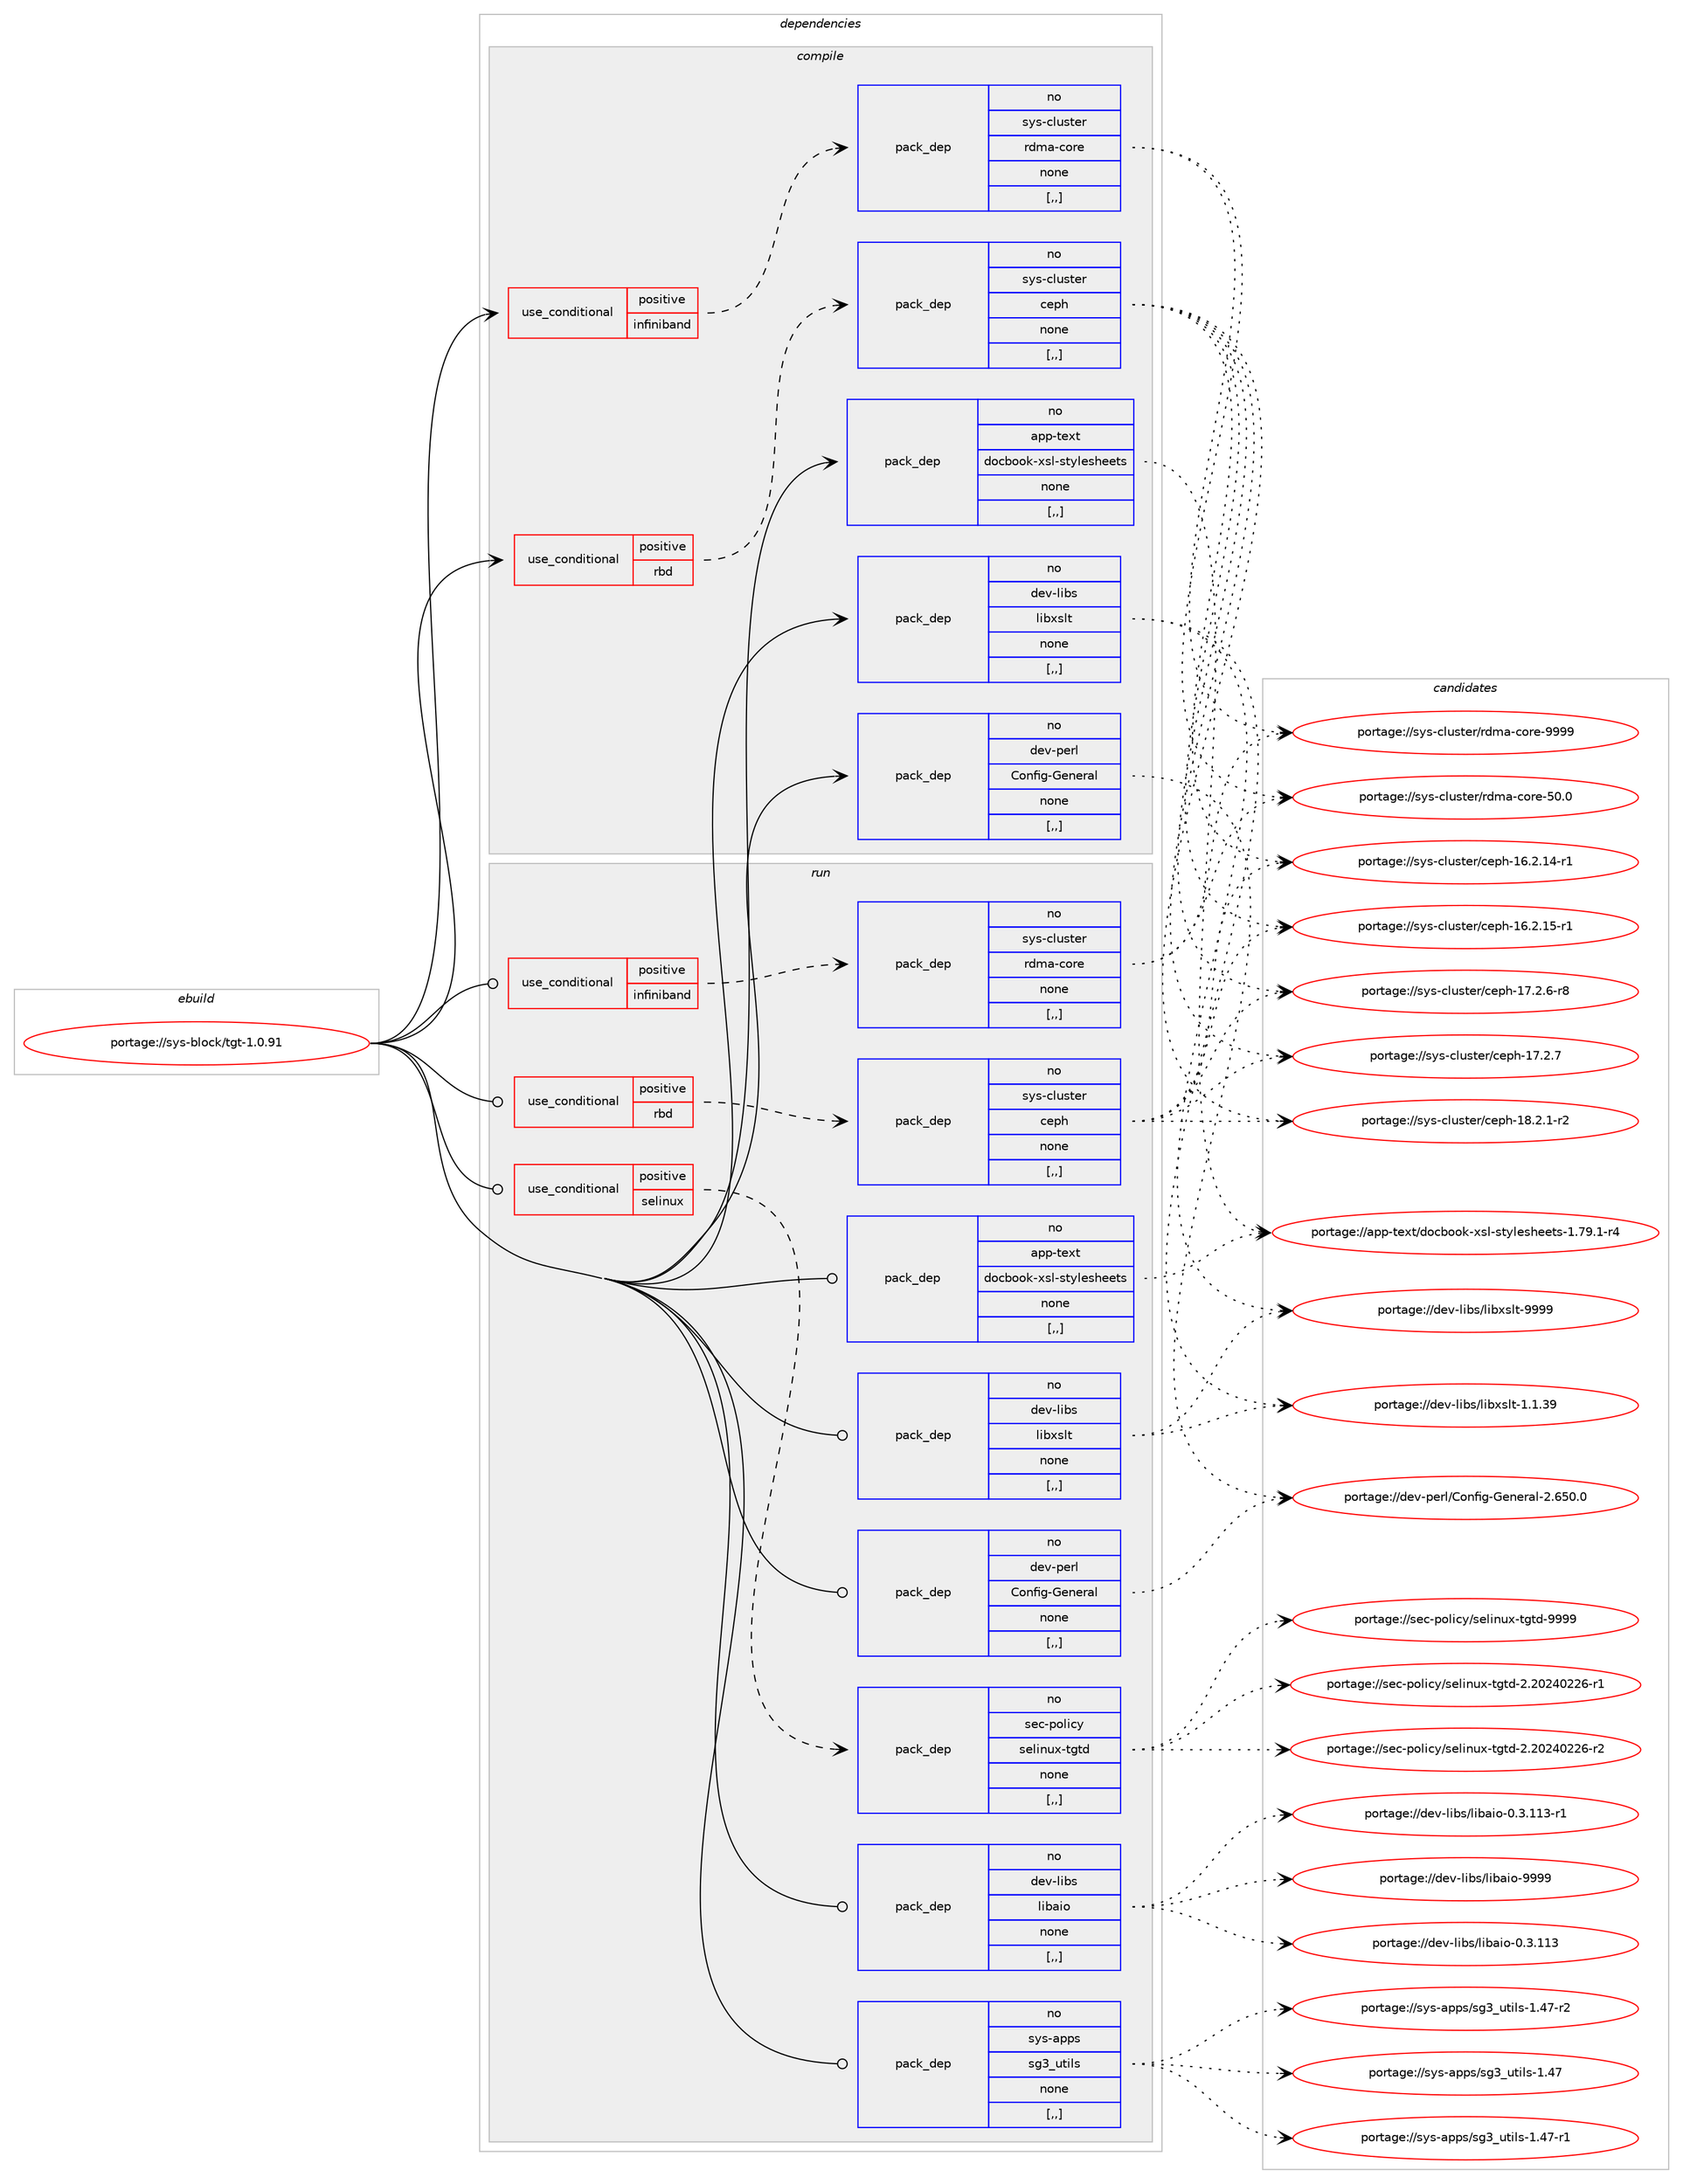 digraph prolog {

# *************
# Graph options
# *************

newrank=true;
concentrate=true;
compound=true;
graph [rankdir=LR,fontname=Helvetica,fontsize=10,ranksep=1.5];#, ranksep=2.5, nodesep=0.2];
edge  [arrowhead=vee];
node  [fontname=Helvetica,fontsize=10];

# **********
# The ebuild
# **********

subgraph cluster_leftcol {
color=gray;
rank=same;
label=<<i>ebuild</i>>;
id [label="portage://sys-block/tgt-1.0.91", color=red, width=4, href="../sys-block/tgt-1.0.91.svg"];
}

# ****************
# The dependencies
# ****************

subgraph cluster_midcol {
color=gray;
label=<<i>dependencies</i>>;
subgraph cluster_compile {
fillcolor="#eeeeee";
style=filled;
label=<<i>compile</i>>;
subgraph cond111100 {
dependency418871 [label=<<TABLE BORDER="0" CELLBORDER="1" CELLSPACING="0" CELLPADDING="4"><TR><TD ROWSPAN="3" CELLPADDING="10">use_conditional</TD></TR><TR><TD>positive</TD></TR><TR><TD>infiniband</TD></TR></TABLE>>, shape=none, color=red];
subgraph pack304900 {
dependency418872 [label=<<TABLE BORDER="0" CELLBORDER="1" CELLSPACING="0" CELLPADDING="4" WIDTH="220"><TR><TD ROWSPAN="6" CELLPADDING="30">pack_dep</TD></TR><TR><TD WIDTH="110">no</TD></TR><TR><TD>sys-cluster</TD></TR><TR><TD>rdma-core</TD></TR><TR><TD>none</TD></TR><TR><TD>[,,]</TD></TR></TABLE>>, shape=none, color=blue];
}
dependency418871:e -> dependency418872:w [weight=20,style="dashed",arrowhead="vee"];
}
id:e -> dependency418871:w [weight=20,style="solid",arrowhead="vee"];
subgraph cond111101 {
dependency418873 [label=<<TABLE BORDER="0" CELLBORDER="1" CELLSPACING="0" CELLPADDING="4"><TR><TD ROWSPAN="3" CELLPADDING="10">use_conditional</TD></TR><TR><TD>positive</TD></TR><TR><TD>rbd</TD></TR></TABLE>>, shape=none, color=red];
subgraph pack304901 {
dependency418874 [label=<<TABLE BORDER="0" CELLBORDER="1" CELLSPACING="0" CELLPADDING="4" WIDTH="220"><TR><TD ROWSPAN="6" CELLPADDING="30">pack_dep</TD></TR><TR><TD WIDTH="110">no</TD></TR><TR><TD>sys-cluster</TD></TR><TR><TD>ceph</TD></TR><TR><TD>none</TD></TR><TR><TD>[,,]</TD></TR></TABLE>>, shape=none, color=blue];
}
dependency418873:e -> dependency418874:w [weight=20,style="dashed",arrowhead="vee"];
}
id:e -> dependency418873:w [weight=20,style="solid",arrowhead="vee"];
subgraph pack304902 {
dependency418875 [label=<<TABLE BORDER="0" CELLBORDER="1" CELLSPACING="0" CELLPADDING="4" WIDTH="220"><TR><TD ROWSPAN="6" CELLPADDING="30">pack_dep</TD></TR><TR><TD WIDTH="110">no</TD></TR><TR><TD>app-text</TD></TR><TR><TD>docbook-xsl-stylesheets</TD></TR><TR><TD>none</TD></TR><TR><TD>[,,]</TD></TR></TABLE>>, shape=none, color=blue];
}
id:e -> dependency418875:w [weight=20,style="solid",arrowhead="vee"];
subgraph pack304903 {
dependency418876 [label=<<TABLE BORDER="0" CELLBORDER="1" CELLSPACING="0" CELLPADDING="4" WIDTH="220"><TR><TD ROWSPAN="6" CELLPADDING="30">pack_dep</TD></TR><TR><TD WIDTH="110">no</TD></TR><TR><TD>dev-libs</TD></TR><TR><TD>libxslt</TD></TR><TR><TD>none</TD></TR><TR><TD>[,,]</TD></TR></TABLE>>, shape=none, color=blue];
}
id:e -> dependency418876:w [weight=20,style="solid",arrowhead="vee"];
subgraph pack304904 {
dependency418877 [label=<<TABLE BORDER="0" CELLBORDER="1" CELLSPACING="0" CELLPADDING="4" WIDTH="220"><TR><TD ROWSPAN="6" CELLPADDING="30">pack_dep</TD></TR><TR><TD WIDTH="110">no</TD></TR><TR><TD>dev-perl</TD></TR><TR><TD>Config-General</TD></TR><TR><TD>none</TD></TR><TR><TD>[,,]</TD></TR></TABLE>>, shape=none, color=blue];
}
id:e -> dependency418877:w [weight=20,style="solid",arrowhead="vee"];
}
subgraph cluster_compileandrun {
fillcolor="#eeeeee";
style=filled;
label=<<i>compile and run</i>>;
}
subgraph cluster_run {
fillcolor="#eeeeee";
style=filled;
label=<<i>run</i>>;
subgraph cond111102 {
dependency418878 [label=<<TABLE BORDER="0" CELLBORDER="1" CELLSPACING="0" CELLPADDING="4"><TR><TD ROWSPAN="3" CELLPADDING="10">use_conditional</TD></TR><TR><TD>positive</TD></TR><TR><TD>infiniband</TD></TR></TABLE>>, shape=none, color=red];
subgraph pack304905 {
dependency418879 [label=<<TABLE BORDER="0" CELLBORDER="1" CELLSPACING="0" CELLPADDING="4" WIDTH="220"><TR><TD ROWSPAN="6" CELLPADDING="30">pack_dep</TD></TR><TR><TD WIDTH="110">no</TD></TR><TR><TD>sys-cluster</TD></TR><TR><TD>rdma-core</TD></TR><TR><TD>none</TD></TR><TR><TD>[,,]</TD></TR></TABLE>>, shape=none, color=blue];
}
dependency418878:e -> dependency418879:w [weight=20,style="dashed",arrowhead="vee"];
}
id:e -> dependency418878:w [weight=20,style="solid",arrowhead="odot"];
subgraph cond111103 {
dependency418880 [label=<<TABLE BORDER="0" CELLBORDER="1" CELLSPACING="0" CELLPADDING="4"><TR><TD ROWSPAN="3" CELLPADDING="10">use_conditional</TD></TR><TR><TD>positive</TD></TR><TR><TD>rbd</TD></TR></TABLE>>, shape=none, color=red];
subgraph pack304906 {
dependency418881 [label=<<TABLE BORDER="0" CELLBORDER="1" CELLSPACING="0" CELLPADDING="4" WIDTH="220"><TR><TD ROWSPAN="6" CELLPADDING="30">pack_dep</TD></TR><TR><TD WIDTH="110">no</TD></TR><TR><TD>sys-cluster</TD></TR><TR><TD>ceph</TD></TR><TR><TD>none</TD></TR><TR><TD>[,,]</TD></TR></TABLE>>, shape=none, color=blue];
}
dependency418880:e -> dependency418881:w [weight=20,style="dashed",arrowhead="vee"];
}
id:e -> dependency418880:w [weight=20,style="solid",arrowhead="odot"];
subgraph cond111104 {
dependency418882 [label=<<TABLE BORDER="0" CELLBORDER="1" CELLSPACING="0" CELLPADDING="4"><TR><TD ROWSPAN="3" CELLPADDING="10">use_conditional</TD></TR><TR><TD>positive</TD></TR><TR><TD>selinux</TD></TR></TABLE>>, shape=none, color=red];
subgraph pack304907 {
dependency418883 [label=<<TABLE BORDER="0" CELLBORDER="1" CELLSPACING="0" CELLPADDING="4" WIDTH="220"><TR><TD ROWSPAN="6" CELLPADDING="30">pack_dep</TD></TR><TR><TD WIDTH="110">no</TD></TR><TR><TD>sec-policy</TD></TR><TR><TD>selinux-tgtd</TD></TR><TR><TD>none</TD></TR><TR><TD>[,,]</TD></TR></TABLE>>, shape=none, color=blue];
}
dependency418882:e -> dependency418883:w [weight=20,style="dashed",arrowhead="vee"];
}
id:e -> dependency418882:w [weight=20,style="solid",arrowhead="odot"];
subgraph pack304908 {
dependency418884 [label=<<TABLE BORDER="0" CELLBORDER="1" CELLSPACING="0" CELLPADDING="4" WIDTH="220"><TR><TD ROWSPAN="6" CELLPADDING="30">pack_dep</TD></TR><TR><TD WIDTH="110">no</TD></TR><TR><TD>app-text</TD></TR><TR><TD>docbook-xsl-stylesheets</TD></TR><TR><TD>none</TD></TR><TR><TD>[,,]</TD></TR></TABLE>>, shape=none, color=blue];
}
id:e -> dependency418884:w [weight=20,style="solid",arrowhead="odot"];
subgraph pack304909 {
dependency418885 [label=<<TABLE BORDER="0" CELLBORDER="1" CELLSPACING="0" CELLPADDING="4" WIDTH="220"><TR><TD ROWSPAN="6" CELLPADDING="30">pack_dep</TD></TR><TR><TD WIDTH="110">no</TD></TR><TR><TD>dev-libs</TD></TR><TR><TD>libaio</TD></TR><TR><TD>none</TD></TR><TR><TD>[,,]</TD></TR></TABLE>>, shape=none, color=blue];
}
id:e -> dependency418885:w [weight=20,style="solid",arrowhead="odot"];
subgraph pack304910 {
dependency418886 [label=<<TABLE BORDER="0" CELLBORDER="1" CELLSPACING="0" CELLPADDING="4" WIDTH="220"><TR><TD ROWSPAN="6" CELLPADDING="30">pack_dep</TD></TR><TR><TD WIDTH="110">no</TD></TR><TR><TD>dev-libs</TD></TR><TR><TD>libxslt</TD></TR><TR><TD>none</TD></TR><TR><TD>[,,]</TD></TR></TABLE>>, shape=none, color=blue];
}
id:e -> dependency418886:w [weight=20,style="solid",arrowhead="odot"];
subgraph pack304911 {
dependency418887 [label=<<TABLE BORDER="0" CELLBORDER="1" CELLSPACING="0" CELLPADDING="4" WIDTH="220"><TR><TD ROWSPAN="6" CELLPADDING="30">pack_dep</TD></TR><TR><TD WIDTH="110">no</TD></TR><TR><TD>dev-perl</TD></TR><TR><TD>Config-General</TD></TR><TR><TD>none</TD></TR><TR><TD>[,,]</TD></TR></TABLE>>, shape=none, color=blue];
}
id:e -> dependency418887:w [weight=20,style="solid",arrowhead="odot"];
subgraph pack304912 {
dependency418888 [label=<<TABLE BORDER="0" CELLBORDER="1" CELLSPACING="0" CELLPADDING="4" WIDTH="220"><TR><TD ROWSPAN="6" CELLPADDING="30">pack_dep</TD></TR><TR><TD WIDTH="110">no</TD></TR><TR><TD>sys-apps</TD></TR><TR><TD>sg3_utils</TD></TR><TR><TD>none</TD></TR><TR><TD>[,,]</TD></TR></TABLE>>, shape=none, color=blue];
}
id:e -> dependency418888:w [weight=20,style="solid",arrowhead="odot"];
}
}

# **************
# The candidates
# **************

subgraph cluster_choices {
rank=same;
color=gray;
label=<<i>candidates</i>>;

subgraph choice304900 {
color=black;
nodesep=1;
choice1151211154599108117115116101114471141001099745991111141014553484648 [label="portage://sys-cluster/rdma-core-50.0", color=red, width=4,href="../sys-cluster/rdma-core-50.0.svg"];
choice1151211154599108117115116101114471141001099745991111141014557575757 [label="portage://sys-cluster/rdma-core-9999", color=red, width=4,href="../sys-cluster/rdma-core-9999.svg"];
dependency418872:e -> choice1151211154599108117115116101114471141001099745991111141014553484648:w [style=dotted,weight="100"];
dependency418872:e -> choice1151211154599108117115116101114471141001099745991111141014557575757:w [style=dotted,weight="100"];
}
subgraph choice304901 {
color=black;
nodesep=1;
choice1151211154599108117115116101114479910111210445495446504649524511449 [label="portage://sys-cluster/ceph-16.2.14-r1", color=red, width=4,href="../sys-cluster/ceph-16.2.14-r1.svg"];
choice1151211154599108117115116101114479910111210445495446504649534511449 [label="portage://sys-cluster/ceph-16.2.15-r1", color=red, width=4,href="../sys-cluster/ceph-16.2.15-r1.svg"];
choice11512111545991081171151161011144799101112104454955465046544511456 [label="portage://sys-cluster/ceph-17.2.6-r8", color=red, width=4,href="../sys-cluster/ceph-17.2.6-r8.svg"];
choice1151211154599108117115116101114479910111210445495546504655 [label="portage://sys-cluster/ceph-17.2.7", color=red, width=4,href="../sys-cluster/ceph-17.2.7.svg"];
choice11512111545991081171151161011144799101112104454956465046494511450 [label="portage://sys-cluster/ceph-18.2.1-r2", color=red, width=4,href="../sys-cluster/ceph-18.2.1-r2.svg"];
dependency418874:e -> choice1151211154599108117115116101114479910111210445495446504649524511449:w [style=dotted,weight="100"];
dependency418874:e -> choice1151211154599108117115116101114479910111210445495446504649534511449:w [style=dotted,weight="100"];
dependency418874:e -> choice11512111545991081171151161011144799101112104454955465046544511456:w [style=dotted,weight="100"];
dependency418874:e -> choice1151211154599108117115116101114479910111210445495546504655:w [style=dotted,weight="100"];
dependency418874:e -> choice11512111545991081171151161011144799101112104454956465046494511450:w [style=dotted,weight="100"];
}
subgraph choice304902 {
color=black;
nodesep=1;
choice97112112451161011201164710011199981111111074512011510845115116121108101115104101101116115454946555746494511452 [label="portage://app-text/docbook-xsl-stylesheets-1.79.1-r4", color=red, width=4,href="../app-text/docbook-xsl-stylesheets-1.79.1-r4.svg"];
dependency418875:e -> choice97112112451161011201164710011199981111111074512011510845115116121108101115104101101116115454946555746494511452:w [style=dotted,weight="100"];
}
subgraph choice304903 {
color=black;
nodesep=1;
choice1001011184510810598115471081059812011510811645494649465157 [label="portage://dev-libs/libxslt-1.1.39", color=red, width=4,href="../dev-libs/libxslt-1.1.39.svg"];
choice100101118451081059811547108105981201151081164557575757 [label="portage://dev-libs/libxslt-9999", color=red, width=4,href="../dev-libs/libxslt-9999.svg"];
dependency418876:e -> choice1001011184510810598115471081059812011510811645494649465157:w [style=dotted,weight="100"];
dependency418876:e -> choice100101118451081059811547108105981201151081164557575757:w [style=dotted,weight="100"];
}
subgraph choice304904 {
color=black;
nodesep=1;
choice1001011184511210111410847671111101021051034571101110101114971084550465453484648 [label="portage://dev-perl/Config-General-2.650.0", color=red, width=4,href="../dev-perl/Config-General-2.650.0.svg"];
dependency418877:e -> choice1001011184511210111410847671111101021051034571101110101114971084550465453484648:w [style=dotted,weight="100"];
}
subgraph choice304905 {
color=black;
nodesep=1;
choice1151211154599108117115116101114471141001099745991111141014553484648 [label="portage://sys-cluster/rdma-core-50.0", color=red, width=4,href="../sys-cluster/rdma-core-50.0.svg"];
choice1151211154599108117115116101114471141001099745991111141014557575757 [label="portage://sys-cluster/rdma-core-9999", color=red, width=4,href="../sys-cluster/rdma-core-9999.svg"];
dependency418879:e -> choice1151211154599108117115116101114471141001099745991111141014553484648:w [style=dotted,weight="100"];
dependency418879:e -> choice1151211154599108117115116101114471141001099745991111141014557575757:w [style=dotted,weight="100"];
}
subgraph choice304906 {
color=black;
nodesep=1;
choice1151211154599108117115116101114479910111210445495446504649524511449 [label="portage://sys-cluster/ceph-16.2.14-r1", color=red, width=4,href="../sys-cluster/ceph-16.2.14-r1.svg"];
choice1151211154599108117115116101114479910111210445495446504649534511449 [label="portage://sys-cluster/ceph-16.2.15-r1", color=red, width=4,href="../sys-cluster/ceph-16.2.15-r1.svg"];
choice11512111545991081171151161011144799101112104454955465046544511456 [label="portage://sys-cluster/ceph-17.2.6-r8", color=red, width=4,href="../sys-cluster/ceph-17.2.6-r8.svg"];
choice1151211154599108117115116101114479910111210445495546504655 [label="portage://sys-cluster/ceph-17.2.7", color=red, width=4,href="../sys-cluster/ceph-17.2.7.svg"];
choice11512111545991081171151161011144799101112104454956465046494511450 [label="portage://sys-cluster/ceph-18.2.1-r2", color=red, width=4,href="../sys-cluster/ceph-18.2.1-r2.svg"];
dependency418881:e -> choice1151211154599108117115116101114479910111210445495446504649524511449:w [style=dotted,weight="100"];
dependency418881:e -> choice1151211154599108117115116101114479910111210445495446504649534511449:w [style=dotted,weight="100"];
dependency418881:e -> choice11512111545991081171151161011144799101112104454955465046544511456:w [style=dotted,weight="100"];
dependency418881:e -> choice1151211154599108117115116101114479910111210445495546504655:w [style=dotted,weight="100"];
dependency418881:e -> choice11512111545991081171151161011144799101112104454956465046494511450:w [style=dotted,weight="100"];
}
subgraph choice304907 {
color=black;
nodesep=1;
choice115101994511211110810599121471151011081051101171204511610311610045504650485052485050544511449 [label="portage://sec-policy/selinux-tgtd-2.20240226-r1", color=red, width=4,href="../sec-policy/selinux-tgtd-2.20240226-r1.svg"];
choice115101994511211110810599121471151011081051101171204511610311610045504650485052485050544511450 [label="portage://sec-policy/selinux-tgtd-2.20240226-r2", color=red, width=4,href="../sec-policy/selinux-tgtd-2.20240226-r2.svg"];
choice11510199451121111081059912147115101108105110117120451161031161004557575757 [label="portage://sec-policy/selinux-tgtd-9999", color=red, width=4,href="../sec-policy/selinux-tgtd-9999.svg"];
dependency418883:e -> choice115101994511211110810599121471151011081051101171204511610311610045504650485052485050544511449:w [style=dotted,weight="100"];
dependency418883:e -> choice115101994511211110810599121471151011081051101171204511610311610045504650485052485050544511450:w [style=dotted,weight="100"];
dependency418883:e -> choice11510199451121111081059912147115101108105110117120451161031161004557575757:w [style=dotted,weight="100"];
}
subgraph choice304908 {
color=black;
nodesep=1;
choice97112112451161011201164710011199981111111074512011510845115116121108101115104101101116115454946555746494511452 [label="portage://app-text/docbook-xsl-stylesheets-1.79.1-r4", color=red, width=4,href="../app-text/docbook-xsl-stylesheets-1.79.1-r4.svg"];
dependency418884:e -> choice97112112451161011201164710011199981111111074512011510845115116121108101115104101101116115454946555746494511452:w [style=dotted,weight="100"];
}
subgraph choice304909 {
color=black;
nodesep=1;
choice10010111845108105981154710810598971051114548465146494951 [label="portage://dev-libs/libaio-0.3.113", color=red, width=4,href="../dev-libs/libaio-0.3.113.svg"];
choice100101118451081059811547108105989710511145484651464949514511449 [label="portage://dev-libs/libaio-0.3.113-r1", color=red, width=4,href="../dev-libs/libaio-0.3.113-r1.svg"];
choice10010111845108105981154710810598971051114557575757 [label="portage://dev-libs/libaio-9999", color=red, width=4,href="../dev-libs/libaio-9999.svg"];
dependency418885:e -> choice10010111845108105981154710810598971051114548465146494951:w [style=dotted,weight="100"];
dependency418885:e -> choice100101118451081059811547108105989710511145484651464949514511449:w [style=dotted,weight="100"];
dependency418885:e -> choice10010111845108105981154710810598971051114557575757:w [style=dotted,weight="100"];
}
subgraph choice304910 {
color=black;
nodesep=1;
choice1001011184510810598115471081059812011510811645494649465157 [label="portage://dev-libs/libxslt-1.1.39", color=red, width=4,href="../dev-libs/libxslt-1.1.39.svg"];
choice100101118451081059811547108105981201151081164557575757 [label="portage://dev-libs/libxslt-9999", color=red, width=4,href="../dev-libs/libxslt-9999.svg"];
dependency418886:e -> choice1001011184510810598115471081059812011510811645494649465157:w [style=dotted,weight="100"];
dependency418886:e -> choice100101118451081059811547108105981201151081164557575757:w [style=dotted,weight="100"];
}
subgraph choice304911 {
color=black;
nodesep=1;
choice1001011184511210111410847671111101021051034571101110101114971084550465453484648 [label="portage://dev-perl/Config-General-2.650.0", color=red, width=4,href="../dev-perl/Config-General-2.650.0.svg"];
dependency418887:e -> choice1001011184511210111410847671111101021051034571101110101114971084550465453484648:w [style=dotted,weight="100"];
}
subgraph choice304912 {
color=black;
nodesep=1;
choice11512111545971121121154711510351951171161051081154549465255 [label="portage://sys-apps/sg3_utils-1.47", color=red, width=4,href="../sys-apps/sg3_utils-1.47.svg"];
choice115121115459711211211547115103519511711610510811545494652554511449 [label="portage://sys-apps/sg3_utils-1.47-r1", color=red, width=4,href="../sys-apps/sg3_utils-1.47-r1.svg"];
choice115121115459711211211547115103519511711610510811545494652554511450 [label="portage://sys-apps/sg3_utils-1.47-r2", color=red, width=4,href="../sys-apps/sg3_utils-1.47-r2.svg"];
dependency418888:e -> choice11512111545971121121154711510351951171161051081154549465255:w [style=dotted,weight="100"];
dependency418888:e -> choice115121115459711211211547115103519511711610510811545494652554511449:w [style=dotted,weight="100"];
dependency418888:e -> choice115121115459711211211547115103519511711610510811545494652554511450:w [style=dotted,weight="100"];
}
}

}
